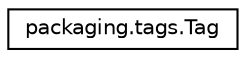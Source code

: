 digraph "Graphical Class Hierarchy"
{
 // LATEX_PDF_SIZE
  edge [fontname="Helvetica",fontsize="10",labelfontname="Helvetica",labelfontsize="10"];
  node [fontname="Helvetica",fontsize="10",shape=record];
  rankdir="LR";
  Node0 [label="packaging.tags.Tag",height=0.2,width=0.4,color="black", fillcolor="white", style="filled",URL="$classpackaging_1_1tags_1_1Tag.html",tooltip=" "];
}
